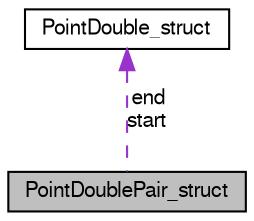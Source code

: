 digraph "PointDoublePair_struct"
{
  bgcolor="transparent";
  edge [fontname="FreeSans",fontsize="10",labelfontname="FreeSans",labelfontsize="10"];
  node [fontname="FreeSans",fontsize="10",shape=record];
  Node1 [label="PointDoublePair_struct",height=0.2,width=0.4,color="black", fillcolor="grey75", style="filled" fontcolor="black"];
  Node2 -> Node1 [dir="back",color="darkorchid3",fontsize="10",style="dashed",label=" end\nstart" ,fontname="FreeSans"];
  Node2 [label="PointDouble_struct",height=0.2,width=0.4,color="black",URL="$struct_point_double__struct.html"];
}
